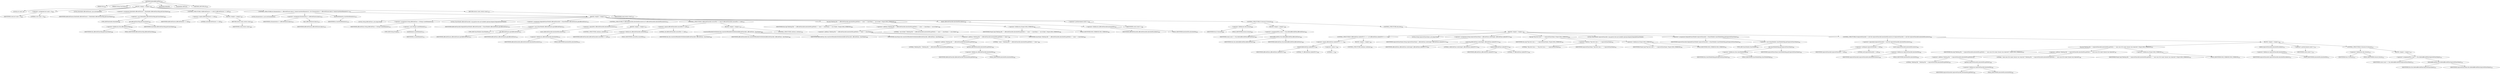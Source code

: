 digraph "deleteAffectedFiles" {  
"1140" [label = <(METHOD,deleteAffectedFiles)<SUB>463</SUB>> ]
"65" [label = <(PARAM,this)<SUB>463</SUB>> ]
"1141" [label = <(PARAM,String className)<SUB>463</SUB>> ]
"1142" [label = <(BLOCK,&lt;empty&gt;,&lt;empty&gt;)<SUB>463</SUB>> ]
"1143" [label = <(LOCAL,int count: int)> ]
"1144" [label = <(&lt;operator&gt;.assignment,int count = 0)<SUB>464</SUB>> ]
"1145" [label = <(IDENTIFIER,count,int count = 0)<SUB>464</SUB>> ]
"1146" [label = <(LITERAL,0,int count = 0)<SUB>464</SUB>> ]
"1147" [label = <(LOCAL,Hashtable affectedClasses: java.util.Hashtable)> ]
"1148" [label = <(&lt;operator&gt;.assignment,Hashtable affectedClasses = (Hashtable) affectedClassMap.get(className))<SUB>466</SUB>> ]
"1149" [label = <(IDENTIFIER,affectedClasses,Hashtable affectedClasses = (Hashtable) affectedClassMap.get(className))<SUB>466</SUB>> ]
"1150" [label = <(&lt;operator&gt;.cast,(Hashtable) affectedClassMap.get(className))<SUB>466</SUB>> ]
"1151" [label = <(TYPE_REF,Hashtable,Hashtable)<SUB>466</SUB>> ]
"1152" [label = <(get,affectedClassMap.get(className))<SUB>466</SUB>> ]
"1153" [label = <(&lt;operator&gt;.fieldAccess,this.affectedClassMap)<SUB>466</SUB>> ]
"1154" [label = <(IDENTIFIER,this,affectedClassMap.get(className))<SUB>466</SUB>> ]
"1155" [label = <(FIELD_IDENTIFIER,affectedClassMap,affectedClassMap)<SUB>466</SUB>> ]
"1156" [label = <(IDENTIFIER,className,affectedClassMap.get(className))<SUB>466</SUB>> ]
"1157" [label = <(CONTROL_STRUCTURE,if (affectedClasses == null),if (affectedClasses == null))<SUB>467</SUB>> ]
"1158" [label = <(&lt;operator&gt;.equals,affectedClasses == null)<SUB>467</SUB>> ]
"1159" [label = <(IDENTIFIER,affectedClasses,affectedClasses == null)<SUB>467</SUB>> ]
"1160" [label = <(LITERAL,null,affectedClasses == null)<SUB>467</SUB>> ]
"1161" [label = <(BLOCK,&lt;empty&gt;,&lt;empty&gt;)<SUB>467</SUB>> ]
"1162" [label = <(RETURN,return count;,return count;)<SUB>468</SUB>> ]
"1163" [label = <(IDENTIFIER,count,return count;)<SUB>468</SUB>> ]
"1164" [label = <(CONTROL_STRUCTURE,for (Enumeration e = affectedClasses.keys(); Some(e.hasMoreElements()); ),for (Enumeration e = affectedClasses.keys(); Some(e.hasMoreElements()); ))<SUB>470</SUB>> ]
"1165" [label = <(LOCAL,Enumeration e: java.util.Enumeration)> ]
"1166" [label = <(&lt;operator&gt;.assignment,Enumeration e = affectedClasses.keys())<SUB>470</SUB>> ]
"1167" [label = <(IDENTIFIER,e,Enumeration e = affectedClasses.keys())<SUB>470</SUB>> ]
"1168" [label = <(keys,affectedClasses.keys())<SUB>470</SUB>> ]
"1169" [label = <(IDENTIFIER,affectedClasses,affectedClasses.keys())<SUB>470</SUB>> ]
"1170" [label = <(hasMoreElements,e.hasMoreElements())<SUB>470</SUB>> ]
"1171" [label = <(IDENTIFIER,e,e.hasMoreElements())<SUB>470</SUB>> ]
"1172" [label = <(BLOCK,&lt;empty&gt;,&lt;empty&gt;)<SUB>470</SUB>> ]
"1173" [label = <(LOCAL,String affectedClass: java.lang.String)> ]
"1174" [label = <(&lt;operator&gt;.assignment,String affectedClass = (String) e.nextElement())<SUB>471</SUB>> ]
"1175" [label = <(IDENTIFIER,affectedClass,String affectedClass = (String) e.nextElement())<SUB>471</SUB>> ]
"1176" [label = <(&lt;operator&gt;.cast,(String) e.nextElement())<SUB>471</SUB>> ]
"1177" [label = <(TYPE_REF,String,String)<SUB>471</SUB>> ]
"1178" [label = <(nextElement,e.nextElement())<SUB>471</SUB>> ]
"1179" [label = <(IDENTIFIER,e,e.nextElement())<SUB>471</SUB>> ]
"1180" [label = <(LOCAL,ClassFileInfo affectedClassInfo: org.apache.tools.ant.taskdefs.optional.depend.Depend$ClassFileInfo)> ]
"1181" [label = <(&lt;operator&gt;.assignment,Depend$ClassFileInfo affectedClassInfo = (ClassFileInfo) affectedClasses.get(affectedClass))<SUB>472</SUB>> ]
"1182" [label = <(IDENTIFIER,affectedClassInfo,Depend$ClassFileInfo affectedClassInfo = (ClassFileInfo) affectedClasses.get(affectedClass))<SUB>472</SUB>> ]
"1183" [label = <(&lt;operator&gt;.cast,(ClassFileInfo) affectedClasses.get(affectedClass))<SUB>473</SUB>> ]
"1184" [label = <(TYPE_REF,ClassFileInfo,ClassFileInfo)<SUB>473</SUB>> ]
"1185" [label = <(get,affectedClasses.get(affectedClass))<SUB>473</SUB>> ]
"1186" [label = <(IDENTIFIER,affectedClasses,affectedClasses.get(affectedClass))<SUB>473</SUB>> ]
"1187" [label = <(IDENTIFIER,affectedClass,affectedClasses.get(affectedClass))<SUB>473</SUB>> ]
"1188" [label = <(CONTROL_STRUCTURE,if (!affectedClassInfo.absoluteFile.exists()),if (!affectedClassInfo.absoluteFile.exists()))<SUB>475</SUB>> ]
"1189" [label = <(&lt;operator&gt;.logicalNot,!affectedClassInfo.absoluteFile.exists())<SUB>475</SUB>> ]
"1190" [label = <(exists,affectedClassInfo.absoluteFile.exists())<SUB>475</SUB>> ]
"1191" [label = <(&lt;operator&gt;.fieldAccess,affectedClassInfo.absoluteFile)<SUB>475</SUB>> ]
"1192" [label = <(IDENTIFIER,affectedClassInfo,affectedClassInfo.absoluteFile.exists())<SUB>475</SUB>> ]
"1193" [label = <(FIELD_IDENTIFIER,absoluteFile,absoluteFile)<SUB>475</SUB>> ]
"1194" [label = <(BLOCK,&lt;empty&gt;,&lt;empty&gt;)<SUB>475</SUB>> ]
"1195" [label = <(CONTROL_STRUCTURE,continue;,continue;)<SUB>476</SUB>> ]
"1196" [label = <(CONTROL_STRUCTURE,if (affectedClassInfo.sourceFile == null),if (affectedClassInfo.sourceFile == null))<SUB>479</SUB>> ]
"1197" [label = <(&lt;operator&gt;.equals,affectedClassInfo.sourceFile == null)<SUB>479</SUB>> ]
"1198" [label = <(&lt;operator&gt;.fieldAccess,affectedClassInfo.sourceFile)<SUB>479</SUB>> ]
"1199" [label = <(IDENTIFIER,affectedClassInfo,affectedClassInfo.sourceFile == null)<SUB>479</SUB>> ]
"1200" [label = <(FIELD_IDENTIFIER,sourceFile,sourceFile)<SUB>479</SUB>> ]
"1201" [label = <(LITERAL,null,affectedClassInfo.sourceFile == null)<SUB>479</SUB>> ]
"1202" [label = <(BLOCK,&lt;empty&gt;,&lt;empty&gt;)<SUB>479</SUB>> ]
"1203" [label = <(warnOutOfDateButNotDeleted,this.warnOutOfDateButNotDeleted(affectedClassInfo, affectedClass, className))<SUB>480</SUB>> ]
"64" [label = <(IDENTIFIER,this,this.warnOutOfDateButNotDeleted(affectedClassInfo, affectedClass, className))<SUB>480</SUB>> ]
"1204" [label = <(IDENTIFIER,affectedClassInfo,this.warnOutOfDateButNotDeleted(affectedClassInfo, affectedClass, className))<SUB>480</SUB>> ]
"1205" [label = <(IDENTIFIER,affectedClass,this.warnOutOfDateButNotDeleted(affectedClassInfo, affectedClass, className))<SUB>480</SUB>> ]
"1206" [label = <(IDENTIFIER,className,this.warnOutOfDateButNotDeleted(affectedClassInfo, affectedClass, className))<SUB>480</SUB>> ]
"1207" [label = <(CONTROL_STRUCTURE,continue;,continue;)<SUB>481</SUB>> ]
"1208" [label = <(log,log(&quot;Deleting file &quot; + affectedClassInfo.absoluteFile.getPath() + &quot; since &quot; + className + &quot; out of date&quot;, Project.MSG_VERBOSE))<SUB>484</SUB>> ]
"66" [label = <(IDENTIFIER,this,log(&quot;Deleting file &quot; + affectedClassInfo.absoluteFile.getPath() + &quot; since &quot; + className + &quot; out of date&quot;, Project.MSG_VERBOSE))<SUB>484</SUB>> ]
"1209" [label = <(&lt;operator&gt;.addition,&quot;Deleting file &quot; + affectedClassInfo.absoluteFile.getPath() + &quot; since &quot; + className + &quot; out of date&quot;)<SUB>484</SUB>> ]
"1210" [label = <(&lt;operator&gt;.addition,&quot;Deleting file &quot; + affectedClassInfo.absoluteFile.getPath() + &quot; since &quot; + className)<SUB>484</SUB>> ]
"1211" [label = <(&lt;operator&gt;.addition,&quot;Deleting file &quot; + affectedClassInfo.absoluteFile.getPath() + &quot; since &quot;)<SUB>484</SUB>> ]
"1212" [label = <(&lt;operator&gt;.addition,&quot;Deleting file &quot; + affectedClassInfo.absoluteFile.getPath())<SUB>484</SUB>> ]
"1213" [label = <(LITERAL,&quot;Deleting file &quot;,&quot;Deleting file &quot; + affectedClassInfo.absoluteFile.getPath())<SUB>484</SUB>> ]
"1214" [label = <(getPath,affectedClassInfo.absoluteFile.getPath())<SUB>484</SUB>> ]
"1215" [label = <(&lt;operator&gt;.fieldAccess,affectedClassInfo.absoluteFile)<SUB>484</SUB>> ]
"1216" [label = <(IDENTIFIER,affectedClassInfo,affectedClassInfo.absoluteFile.getPath())<SUB>484</SUB>> ]
"1217" [label = <(FIELD_IDENTIFIER,absoluteFile,absoluteFile)<SUB>484</SUB>> ]
"1218" [label = <(LITERAL,&quot; since &quot;,&quot;Deleting file &quot; + affectedClassInfo.absoluteFile.getPath() + &quot; since &quot;)<SUB>485</SUB>> ]
"1219" [label = <(IDENTIFIER,className,&quot;Deleting file &quot; + affectedClassInfo.absoluteFile.getPath() + &quot; since &quot; + className)<SUB>485</SUB>> ]
"1220" [label = <(LITERAL,&quot; out of date&quot;,&quot;Deleting file &quot; + affectedClassInfo.absoluteFile.getPath() + &quot; since &quot; + className + &quot; out of date&quot;)<SUB>485</SUB>> ]
"1221" [label = <(&lt;operator&gt;.fieldAccess,Project.MSG_VERBOSE)<SUB>485</SUB>> ]
"1222" [label = <(IDENTIFIER,Project,log(&quot;Deleting file &quot; + affectedClassInfo.absoluteFile.getPath() + &quot; since &quot; + className + &quot; out of date&quot;, Project.MSG_VERBOSE))<SUB>485</SUB>> ]
"1223" [label = <(FIELD_IDENTIFIER,MSG_VERBOSE,MSG_VERBOSE)<SUB>485</SUB>> ]
"1224" [label = <(delete,affectedClassInfo.absoluteFile.delete())<SUB>487</SUB>> ]
"1225" [label = <(&lt;operator&gt;.fieldAccess,affectedClassInfo.absoluteFile)<SUB>487</SUB>> ]
"1226" [label = <(IDENTIFIER,affectedClassInfo,affectedClassInfo.absoluteFile.delete())<SUB>487</SUB>> ]
"1227" [label = <(FIELD_IDENTIFIER,absoluteFile,absoluteFile)<SUB>487</SUB>> ]
"1228" [label = <(&lt;operator&gt;.postIncrement,count++)<SUB>488</SUB>> ]
"1229" [label = <(IDENTIFIER,count,count++)<SUB>488</SUB>> ]
"1230" [label = <(CONTROL_STRUCTURE,if (closure),if (closure))<SUB>489</SUB>> ]
"1231" [label = <(&lt;operator&gt;.fieldAccess,this.closure)<SUB>489</SUB>> ]
"1232" [label = <(IDENTIFIER,this,if (closure))<SUB>489</SUB>> ]
"1233" [label = <(FIELD_IDENTIFIER,closure,closure)<SUB>489</SUB>> ]
"1234" [label = <(BLOCK,&lt;empty&gt;,&lt;empty&gt;)<SUB>489</SUB>> ]
"1235" [label = <(&lt;operator&gt;.assignmentPlus,count += this.deleteAffectedFiles(affectedClass))<SUB>490</SUB>> ]
"1236" [label = <(IDENTIFIER,count,count += this.deleteAffectedFiles(affectedClass))<SUB>490</SUB>> ]
"1237" [label = <(deleteAffectedFiles,this.deleteAffectedFiles(affectedClass))<SUB>490</SUB>> ]
"67" [label = <(IDENTIFIER,this,this.deleteAffectedFiles(affectedClass))<SUB>490</SUB>> ]
"1238" [label = <(IDENTIFIER,affectedClass,this.deleteAffectedFiles(affectedClass))<SUB>490</SUB>> ]
"1239" [label = <(CONTROL_STRUCTURE,else,else)<SUB>491</SUB>> ]
"1240" [label = <(BLOCK,&lt;empty&gt;,&lt;empty&gt;)<SUB>491</SUB>> ]
"1241" [label = <(CONTROL_STRUCTURE,if (affectedClass.indexOf(&quot;$&quot;) == -1),if (affectedClass.indexOf(&quot;$&quot;) == -1))<SUB>495</SUB>> ]
"1242" [label = <(&lt;operator&gt;.equals,affectedClass.indexOf(&quot;$&quot;) == -1)<SUB>495</SUB>> ]
"1243" [label = <(indexOf,affectedClass.indexOf(&quot;$&quot;))<SUB>495</SUB>> ]
"1244" [label = <(IDENTIFIER,affectedClass,affectedClass.indexOf(&quot;$&quot;))<SUB>495</SUB>> ]
"1245" [label = <(LITERAL,&quot;$&quot;,affectedClass.indexOf(&quot;$&quot;))<SUB>495</SUB>> ]
"1246" [label = <(&lt;operator&gt;.minus,-1)<SUB>495</SUB>> ]
"1247" [label = <(LITERAL,1,-1)<SUB>495</SUB>> ]
"1248" [label = <(BLOCK,&lt;empty&gt;,&lt;empty&gt;)<SUB>495</SUB>> ]
"1249" [label = <(CONTROL_STRUCTURE,continue;,continue;)<SUB>496</SUB>> ]
"1250" [label = <(LOCAL,String topLevelClassName: java.lang.String)> ]
"1251" [label = <(&lt;operator&gt;.assignment,String topLevelClassName = affectedClass.substring(0, affectedClass.indexOf(&quot;$&quot;)))<SUB>499</SUB>> ]
"1252" [label = <(IDENTIFIER,topLevelClassName,String topLevelClassName = affectedClass.substring(0, affectedClass.indexOf(&quot;$&quot;)))<SUB>499</SUB>> ]
"1253" [label = <(substring,affectedClass.substring(0, affectedClass.indexOf(&quot;$&quot;)))<SUB>500</SUB>> ]
"1254" [label = <(IDENTIFIER,affectedClass,affectedClass.substring(0, affectedClass.indexOf(&quot;$&quot;)))<SUB>500</SUB>> ]
"1255" [label = <(LITERAL,0,affectedClass.substring(0, affectedClass.indexOf(&quot;$&quot;)))<SUB>500</SUB>> ]
"1256" [label = <(indexOf,affectedClass.indexOf(&quot;$&quot;))<SUB>500</SUB>> ]
"1257" [label = <(IDENTIFIER,affectedClass,affectedClass.indexOf(&quot;$&quot;))<SUB>500</SUB>> ]
"1258" [label = <(LITERAL,&quot;$&quot;,affectedClass.indexOf(&quot;$&quot;))<SUB>500</SUB>> ]
"1259" [label = <(log,log(&quot;Top level class = &quot; + topLevelClassName, Project.MSG_VERBOSE))<SUB>501</SUB>> ]
"68" [label = <(IDENTIFIER,this,log(&quot;Top level class = &quot; + topLevelClassName, Project.MSG_VERBOSE))<SUB>501</SUB>> ]
"1260" [label = <(&lt;operator&gt;.addition,&quot;Top level class = &quot; + topLevelClassName)<SUB>501</SUB>> ]
"1261" [label = <(LITERAL,&quot;Top level class = &quot;,&quot;Top level class = &quot; + topLevelClassName)<SUB>501</SUB>> ]
"1262" [label = <(IDENTIFIER,topLevelClassName,&quot;Top level class = &quot; + topLevelClassName)<SUB>501</SUB>> ]
"1263" [label = <(&lt;operator&gt;.fieldAccess,Project.MSG_VERBOSE)<SUB>502</SUB>> ]
"1264" [label = <(IDENTIFIER,Project,log(&quot;Top level class = &quot; + topLevelClassName, Project.MSG_VERBOSE))<SUB>502</SUB>> ]
"1265" [label = <(FIELD_IDENTIFIER,MSG_VERBOSE,MSG_VERBOSE)<SUB>502</SUB>> ]
"1266" [label = <(LOCAL,ClassFileInfo topLevelClassInfo: org.apache.tools.ant.taskdefs.optional.depend.Depend$ClassFileInfo)> ]
"1267" [label = <(&lt;operator&gt;.assignment,Depend$ClassFileInfo topLevelClassInfo = (ClassFileInfo) classFileInfoMap.get(topLevelClassName))<SUB>503</SUB>> ]
"1268" [label = <(IDENTIFIER,topLevelClassInfo,Depend$ClassFileInfo topLevelClassInfo = (ClassFileInfo) classFileInfoMap.get(topLevelClassName))<SUB>503</SUB>> ]
"1269" [label = <(&lt;operator&gt;.cast,(ClassFileInfo) classFileInfoMap.get(topLevelClassName))<SUB>504</SUB>> ]
"1270" [label = <(TYPE_REF,ClassFileInfo,ClassFileInfo)<SUB>504</SUB>> ]
"1271" [label = <(get,classFileInfoMap.get(topLevelClassName))<SUB>504</SUB>> ]
"1272" [label = <(&lt;operator&gt;.fieldAccess,this.classFileInfoMap)<SUB>504</SUB>> ]
"1273" [label = <(IDENTIFIER,this,classFileInfoMap.get(topLevelClassName))<SUB>504</SUB>> ]
"1274" [label = <(FIELD_IDENTIFIER,classFileInfoMap,classFileInfoMap)<SUB>504</SUB>> ]
"1275" [label = <(IDENTIFIER,topLevelClassName,classFileInfoMap.get(topLevelClassName))<SUB>504</SUB>> ]
"1276" [label = <(CONTROL_STRUCTURE,if (topLevelClassInfo != null &amp;&amp; topLevelClassInfo.absoluteFile.exists()),if (topLevelClassInfo != null &amp;&amp; topLevelClassInfo.absoluteFile.exists()))<SUB>505</SUB>> ]
"1277" [label = <(&lt;operator&gt;.logicalAnd,topLevelClassInfo != null &amp;&amp; topLevelClassInfo.absoluteFile.exists())<SUB>505</SUB>> ]
"1278" [label = <(&lt;operator&gt;.notEquals,topLevelClassInfo != null)<SUB>505</SUB>> ]
"1279" [label = <(IDENTIFIER,topLevelClassInfo,topLevelClassInfo != null)<SUB>505</SUB>> ]
"1280" [label = <(LITERAL,null,topLevelClassInfo != null)<SUB>505</SUB>> ]
"1281" [label = <(exists,topLevelClassInfo.absoluteFile.exists())<SUB>506</SUB>> ]
"1282" [label = <(&lt;operator&gt;.fieldAccess,topLevelClassInfo.absoluteFile)<SUB>506</SUB>> ]
"1283" [label = <(IDENTIFIER,topLevelClassInfo,topLevelClassInfo.absoluteFile.exists())<SUB>506</SUB>> ]
"1284" [label = <(FIELD_IDENTIFIER,absoluteFile,absoluteFile)<SUB>506</SUB>> ]
"1285" [label = <(BLOCK,&lt;empty&gt;,&lt;empty&gt;)<SUB>506</SUB>> ]
"1286" [label = <(log,log(&quot;Deleting file &quot; + topLevelClassInfo.absoluteFile.getPath() + &quot; since one of its inner classes was removed&quot;, Project.MSG_VERBOSE))<SUB>507</SUB>> ]
"69" [label = <(IDENTIFIER,this,log(&quot;Deleting file &quot; + topLevelClassInfo.absoluteFile.getPath() + &quot; since one of its inner classes was removed&quot;, Project.MSG_VERBOSE))<SUB>507</SUB>> ]
"1287" [label = <(&lt;operator&gt;.addition,&quot;Deleting file &quot; + topLevelClassInfo.absoluteFile.getPath() + &quot; since one of its inner classes was removed&quot;)<SUB>507</SUB>> ]
"1288" [label = <(&lt;operator&gt;.addition,&quot;Deleting file &quot; + topLevelClassInfo.absoluteFile.getPath())<SUB>507</SUB>> ]
"1289" [label = <(LITERAL,&quot;Deleting file &quot;,&quot;Deleting file &quot; + topLevelClassInfo.absoluteFile.getPath())<SUB>507</SUB>> ]
"1290" [label = <(getPath,topLevelClassInfo.absoluteFile.getPath())<SUB>508</SUB>> ]
"1291" [label = <(&lt;operator&gt;.fieldAccess,topLevelClassInfo.absoluteFile)<SUB>508</SUB>> ]
"1292" [label = <(IDENTIFIER,topLevelClassInfo,topLevelClassInfo.absoluteFile.getPath())<SUB>508</SUB>> ]
"1293" [label = <(FIELD_IDENTIFIER,absoluteFile,absoluteFile)<SUB>508</SUB>> ]
"1294" [label = <(LITERAL,&quot; since one of its inner classes was removed&quot;,&quot;Deleting file &quot; + topLevelClassInfo.absoluteFile.getPath() + &quot; since one of its inner classes was removed&quot;)<SUB>509</SUB>> ]
"1295" [label = <(&lt;operator&gt;.fieldAccess,Project.MSG_VERBOSE)<SUB>510</SUB>> ]
"1296" [label = <(IDENTIFIER,Project,log(&quot;Deleting file &quot; + topLevelClassInfo.absoluteFile.getPath() + &quot; since one of its inner classes was removed&quot;, Project.MSG_VERBOSE))<SUB>510</SUB>> ]
"1297" [label = <(FIELD_IDENTIFIER,MSG_VERBOSE,MSG_VERBOSE)<SUB>510</SUB>> ]
"1298" [label = <(delete,topLevelClassInfo.absoluteFile.delete())<SUB>511</SUB>> ]
"1299" [label = <(&lt;operator&gt;.fieldAccess,topLevelClassInfo.absoluteFile)<SUB>511</SUB>> ]
"1300" [label = <(IDENTIFIER,topLevelClassInfo,topLevelClassInfo.absoluteFile.delete())<SUB>511</SUB>> ]
"1301" [label = <(FIELD_IDENTIFIER,absoluteFile,absoluteFile)<SUB>511</SUB>> ]
"1302" [label = <(&lt;operator&gt;.postIncrement,count++)<SUB>512</SUB>> ]
"1303" [label = <(IDENTIFIER,count,count++)<SUB>512</SUB>> ]
"1304" [label = <(CONTROL_STRUCTURE,if (closure),if (closure))<SUB>513</SUB>> ]
"1305" [label = <(&lt;operator&gt;.fieldAccess,this.closure)<SUB>513</SUB>> ]
"1306" [label = <(IDENTIFIER,this,if (closure))<SUB>513</SUB>> ]
"1307" [label = <(FIELD_IDENTIFIER,closure,closure)<SUB>513</SUB>> ]
"1308" [label = <(BLOCK,&lt;empty&gt;,&lt;empty&gt;)<SUB>513</SUB>> ]
"1309" [label = <(&lt;operator&gt;.assignmentPlus,count += this.deleteAffectedFiles(topLevelClassName))<SUB>514</SUB>> ]
"1310" [label = <(IDENTIFIER,count,count += this.deleteAffectedFiles(topLevelClassName))<SUB>514</SUB>> ]
"1311" [label = <(deleteAffectedFiles,this.deleteAffectedFiles(topLevelClassName))<SUB>514</SUB>> ]
"70" [label = <(IDENTIFIER,this,this.deleteAffectedFiles(topLevelClassName))<SUB>514</SUB>> ]
"1312" [label = <(IDENTIFIER,topLevelClassName,this.deleteAffectedFiles(topLevelClassName))<SUB>514</SUB>> ]
"1313" [label = <(RETURN,return count;,return count;)<SUB>519</SUB>> ]
"1314" [label = <(IDENTIFIER,count,return count;)<SUB>519</SUB>> ]
"1315" [label = <(MODIFIER,PRIVATE)> ]
"1316" [label = <(MODIFIER,VIRTUAL)> ]
"1317" [label = <(METHOD_RETURN,int)<SUB>463</SUB>> ]
  "1140" -> "65" 
  "1140" -> "1141" 
  "1140" -> "1142" 
  "1140" -> "1315" 
  "1140" -> "1316" 
  "1140" -> "1317" 
  "1142" -> "1143" 
  "1142" -> "1144" 
  "1142" -> "1147" 
  "1142" -> "1148" 
  "1142" -> "1157" 
  "1142" -> "1164" 
  "1142" -> "1313" 
  "1144" -> "1145" 
  "1144" -> "1146" 
  "1148" -> "1149" 
  "1148" -> "1150" 
  "1150" -> "1151" 
  "1150" -> "1152" 
  "1152" -> "1153" 
  "1152" -> "1156" 
  "1153" -> "1154" 
  "1153" -> "1155" 
  "1157" -> "1158" 
  "1157" -> "1161" 
  "1158" -> "1159" 
  "1158" -> "1160" 
  "1161" -> "1162" 
  "1162" -> "1163" 
  "1164" -> "1165" 
  "1164" -> "1166" 
  "1164" -> "1170" 
  "1164" -> "1172" 
  "1166" -> "1167" 
  "1166" -> "1168" 
  "1168" -> "1169" 
  "1170" -> "1171" 
  "1172" -> "1173" 
  "1172" -> "1174" 
  "1172" -> "1180" 
  "1172" -> "1181" 
  "1172" -> "1188" 
  "1172" -> "1196" 
  "1172" -> "1208" 
  "1172" -> "1224" 
  "1172" -> "1228" 
  "1172" -> "1230" 
  "1174" -> "1175" 
  "1174" -> "1176" 
  "1176" -> "1177" 
  "1176" -> "1178" 
  "1178" -> "1179" 
  "1181" -> "1182" 
  "1181" -> "1183" 
  "1183" -> "1184" 
  "1183" -> "1185" 
  "1185" -> "1186" 
  "1185" -> "1187" 
  "1188" -> "1189" 
  "1188" -> "1194" 
  "1189" -> "1190" 
  "1190" -> "1191" 
  "1191" -> "1192" 
  "1191" -> "1193" 
  "1194" -> "1195" 
  "1196" -> "1197" 
  "1196" -> "1202" 
  "1197" -> "1198" 
  "1197" -> "1201" 
  "1198" -> "1199" 
  "1198" -> "1200" 
  "1202" -> "1203" 
  "1202" -> "1207" 
  "1203" -> "64" 
  "1203" -> "1204" 
  "1203" -> "1205" 
  "1203" -> "1206" 
  "1208" -> "66" 
  "1208" -> "1209" 
  "1208" -> "1221" 
  "1209" -> "1210" 
  "1209" -> "1220" 
  "1210" -> "1211" 
  "1210" -> "1219" 
  "1211" -> "1212" 
  "1211" -> "1218" 
  "1212" -> "1213" 
  "1212" -> "1214" 
  "1214" -> "1215" 
  "1215" -> "1216" 
  "1215" -> "1217" 
  "1221" -> "1222" 
  "1221" -> "1223" 
  "1224" -> "1225" 
  "1225" -> "1226" 
  "1225" -> "1227" 
  "1228" -> "1229" 
  "1230" -> "1231" 
  "1230" -> "1234" 
  "1230" -> "1239" 
  "1231" -> "1232" 
  "1231" -> "1233" 
  "1234" -> "1235" 
  "1235" -> "1236" 
  "1235" -> "1237" 
  "1237" -> "67" 
  "1237" -> "1238" 
  "1239" -> "1240" 
  "1240" -> "1241" 
  "1240" -> "1250" 
  "1240" -> "1251" 
  "1240" -> "1259" 
  "1240" -> "1266" 
  "1240" -> "1267" 
  "1240" -> "1276" 
  "1241" -> "1242" 
  "1241" -> "1248" 
  "1242" -> "1243" 
  "1242" -> "1246" 
  "1243" -> "1244" 
  "1243" -> "1245" 
  "1246" -> "1247" 
  "1248" -> "1249" 
  "1251" -> "1252" 
  "1251" -> "1253" 
  "1253" -> "1254" 
  "1253" -> "1255" 
  "1253" -> "1256" 
  "1256" -> "1257" 
  "1256" -> "1258" 
  "1259" -> "68" 
  "1259" -> "1260" 
  "1259" -> "1263" 
  "1260" -> "1261" 
  "1260" -> "1262" 
  "1263" -> "1264" 
  "1263" -> "1265" 
  "1267" -> "1268" 
  "1267" -> "1269" 
  "1269" -> "1270" 
  "1269" -> "1271" 
  "1271" -> "1272" 
  "1271" -> "1275" 
  "1272" -> "1273" 
  "1272" -> "1274" 
  "1276" -> "1277" 
  "1276" -> "1285" 
  "1277" -> "1278" 
  "1277" -> "1281" 
  "1278" -> "1279" 
  "1278" -> "1280" 
  "1281" -> "1282" 
  "1282" -> "1283" 
  "1282" -> "1284" 
  "1285" -> "1286" 
  "1285" -> "1298" 
  "1285" -> "1302" 
  "1285" -> "1304" 
  "1286" -> "69" 
  "1286" -> "1287" 
  "1286" -> "1295" 
  "1287" -> "1288" 
  "1287" -> "1294" 
  "1288" -> "1289" 
  "1288" -> "1290" 
  "1290" -> "1291" 
  "1291" -> "1292" 
  "1291" -> "1293" 
  "1295" -> "1296" 
  "1295" -> "1297" 
  "1298" -> "1299" 
  "1299" -> "1300" 
  "1299" -> "1301" 
  "1302" -> "1303" 
  "1304" -> "1305" 
  "1304" -> "1308" 
  "1305" -> "1306" 
  "1305" -> "1307" 
  "1308" -> "1309" 
  "1309" -> "1310" 
  "1309" -> "1311" 
  "1311" -> "70" 
  "1311" -> "1312" 
  "1313" -> "1314" 
}
